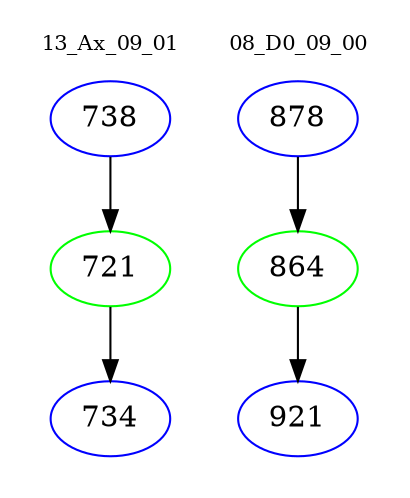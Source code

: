 digraph{
subgraph cluster_0 {
color = white
label = "13_Ax_09_01";
fontsize=10;
T0_738 [label="738", color="blue"]
T0_738 -> T0_721 [color="black"]
T0_721 [label="721", color="green"]
T0_721 -> T0_734 [color="black"]
T0_734 [label="734", color="blue"]
}
subgraph cluster_1 {
color = white
label = "08_D0_09_00";
fontsize=10;
T1_878 [label="878", color="blue"]
T1_878 -> T1_864 [color="black"]
T1_864 [label="864", color="green"]
T1_864 -> T1_921 [color="black"]
T1_921 [label="921", color="blue"]
}
}
